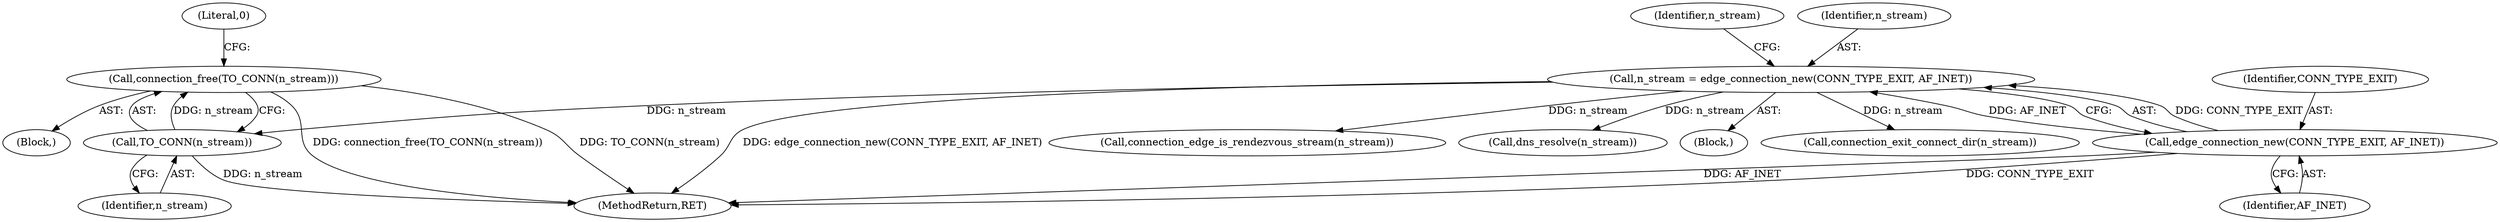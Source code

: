 digraph "0_tor_79b59a2dfcb68897ee89d98587d09e55f07e68d7@API" {
"1000621" [label="(Call,connection_free(TO_CONN(n_stream)))"];
"1000622" [label="(Call,TO_CONN(n_stream))"];
"1000410" [label="(Call,n_stream = edge_connection_new(CONN_TYPE_EXIT, AF_INET))"];
"1000412" [label="(Call,edge_connection_new(CONN_TYPE_EXIT, AF_INET))"];
"1000697" [label="(MethodReturn,RET)"];
"1000621" [label="(Call,connection_free(TO_CONN(n_stream)))"];
"1000499" [label="(Call,connection_edge_is_rendezvous_stream(n_stream))"];
"1000412" [label="(Call,edge_connection_new(CONN_TYPE_EXIT, AF_INET))"];
"1000669" [label="(Call,dns_resolve(n_stream))"];
"1000124" [label="(Block,)"];
"1000613" [label="(Block,)"];
"1000413" [label="(Identifier,CONN_TYPE_EXIT)"];
"1000411" [label="(Identifier,n_stream)"];
"1000417" [label="(Identifier,n_stream)"];
"1000663" [label="(Call,connection_exit_connect_dir(n_stream))"];
"1000623" [label="(Identifier,n_stream)"];
"1000410" [label="(Call,n_stream = edge_connection_new(CONN_TYPE_EXIT, AF_INET))"];
"1000625" [label="(Literal,0)"];
"1000622" [label="(Call,TO_CONN(n_stream))"];
"1000414" [label="(Identifier,AF_INET)"];
"1000621" -> "1000613"  [label="AST: "];
"1000621" -> "1000622"  [label="CFG: "];
"1000622" -> "1000621"  [label="AST: "];
"1000625" -> "1000621"  [label="CFG: "];
"1000621" -> "1000697"  [label="DDG: TO_CONN(n_stream)"];
"1000621" -> "1000697"  [label="DDG: connection_free(TO_CONN(n_stream))"];
"1000622" -> "1000621"  [label="DDG: n_stream"];
"1000622" -> "1000623"  [label="CFG: "];
"1000623" -> "1000622"  [label="AST: "];
"1000622" -> "1000697"  [label="DDG: n_stream"];
"1000410" -> "1000622"  [label="DDG: n_stream"];
"1000410" -> "1000124"  [label="AST: "];
"1000410" -> "1000412"  [label="CFG: "];
"1000411" -> "1000410"  [label="AST: "];
"1000412" -> "1000410"  [label="AST: "];
"1000417" -> "1000410"  [label="CFG: "];
"1000410" -> "1000697"  [label="DDG: edge_connection_new(CONN_TYPE_EXIT, AF_INET)"];
"1000412" -> "1000410"  [label="DDG: CONN_TYPE_EXIT"];
"1000412" -> "1000410"  [label="DDG: AF_INET"];
"1000410" -> "1000499"  [label="DDG: n_stream"];
"1000410" -> "1000663"  [label="DDG: n_stream"];
"1000410" -> "1000669"  [label="DDG: n_stream"];
"1000412" -> "1000414"  [label="CFG: "];
"1000413" -> "1000412"  [label="AST: "];
"1000414" -> "1000412"  [label="AST: "];
"1000412" -> "1000697"  [label="DDG: AF_INET"];
"1000412" -> "1000697"  [label="DDG: CONN_TYPE_EXIT"];
}

